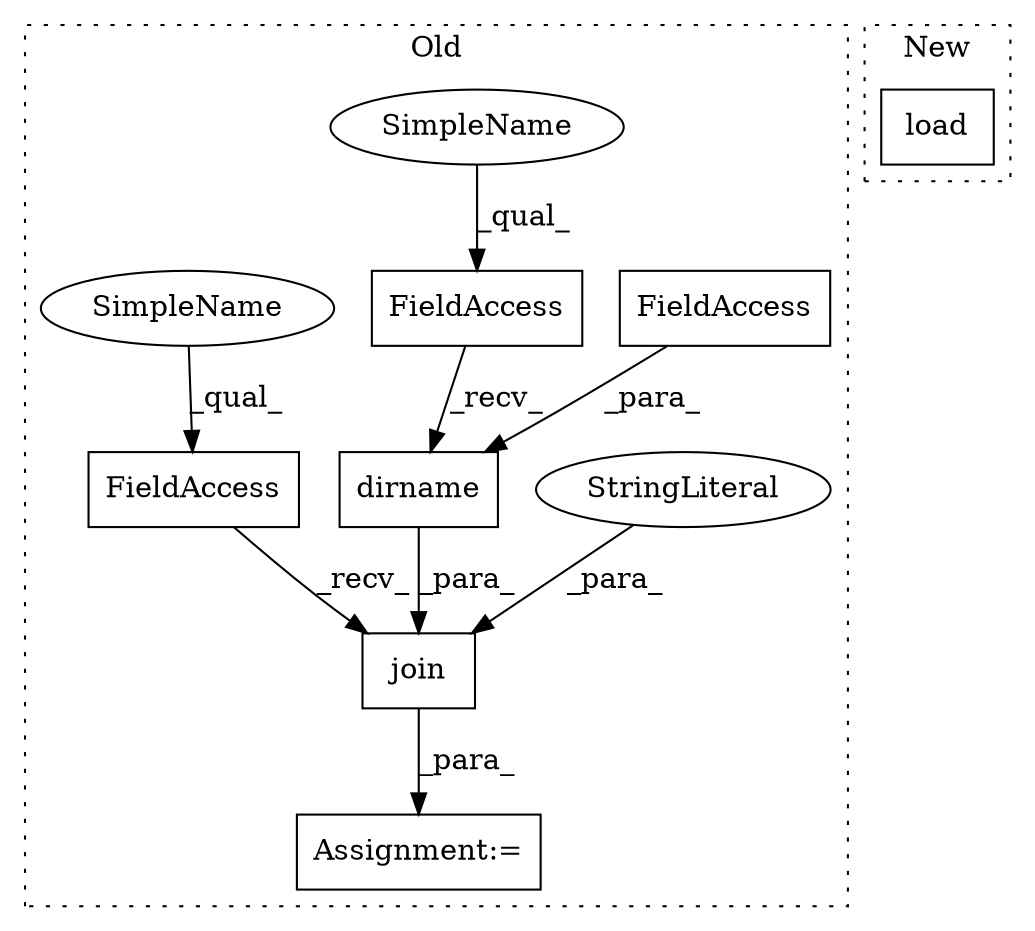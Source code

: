 digraph G {
subgraph cluster0 {
1 [label="join" a="32" s="505,562" l="5,1" shape="box"];
3 [label="FieldAccess" a="22" s="497" l="7" shape="box"];
4 [label="StringLiteral" a="45" s="549" l="13" shape="ellipse"];
5 [label="Assignment:=" a="7" s="753" l="1" shape="box"];
6 [label="dirname" a="32" s="518,541" l="8,1" shape="box"];
7 [label="FieldAccess" a="22" s="526" l="15" shape="box"];
8 [label="FieldAccess" a="22" s="510" l="7" shape="box"];
9 [label="SimpleName" a="42" s="510" l="2" shape="ellipse"];
10 [label="SimpleName" a="42" s="497" l="2" shape="ellipse"];
label = "Old";
style="dotted";
}
subgraph cluster1 {
2 [label="load" a="32" s="1633,1659" l="5,1" shape="box"];
label = "New";
style="dotted";
}
1 -> 5 [label="_para_"];
3 -> 1 [label="_recv_"];
4 -> 1 [label="_para_"];
6 -> 1 [label="_para_"];
7 -> 6 [label="_para_"];
8 -> 6 [label="_recv_"];
9 -> 8 [label="_qual_"];
10 -> 3 [label="_qual_"];
}